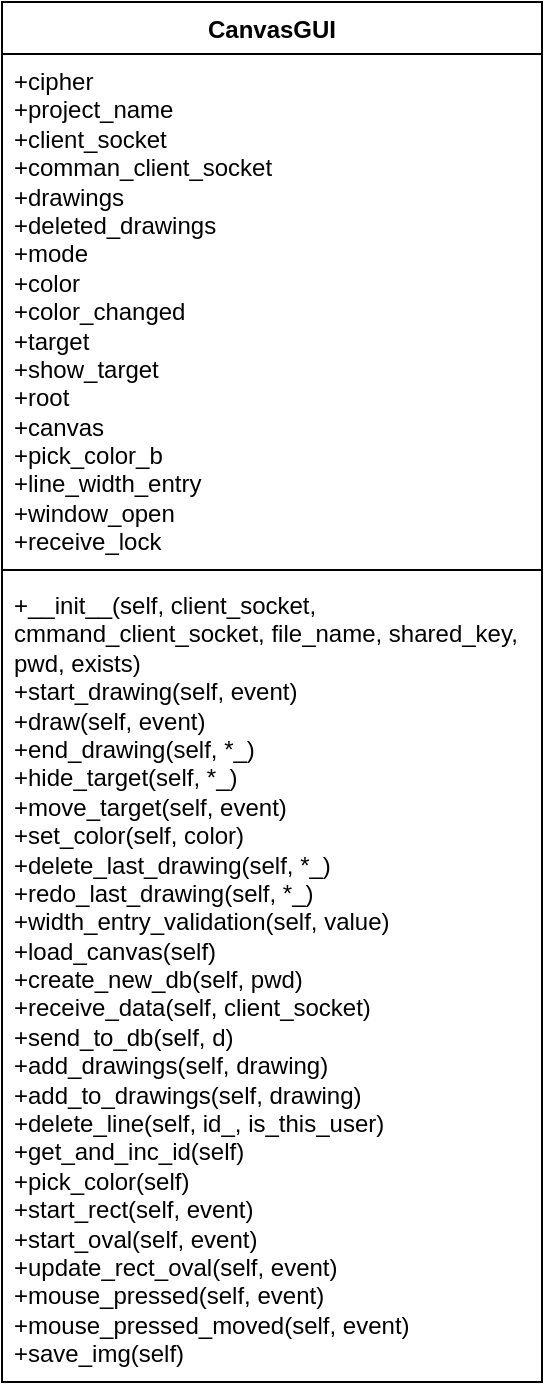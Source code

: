 <mxfile version="24.4.4" type="github">
  <diagram id="C5RBs43oDa-KdzZeNtuy" name="Page-1">
    <mxGraphModel dx="1050" dy="522" grid="1" gridSize="10" guides="1" tooltips="1" connect="1" arrows="1" fold="1" page="1" pageScale="1" pageWidth="827" pageHeight="1169" math="0" shadow="0">
      <root>
        <mxCell id="WIyWlLk6GJQsqaUBKTNV-0" />
        <mxCell id="WIyWlLk6GJQsqaUBKTNV-1" parent="WIyWlLk6GJQsqaUBKTNV-0" />
        <mxCell id="R6-TLBc1KQp7JGJJlesL-0" value="CanvasGUI" style="swimlane;fontStyle=1;align=center;verticalAlign=top;childLayout=stackLayout;horizontal=1;startSize=26;horizontalStack=0;resizeParent=1;resizeParentMax=0;resizeLast=0;collapsible=1;marginBottom=0;whiteSpace=wrap;html=1;" vertex="1" parent="WIyWlLk6GJQsqaUBKTNV-1">
          <mxGeometry x="250" y="20" width="270" height="690" as="geometry" />
        </mxCell>
        <mxCell id="R6-TLBc1KQp7JGJJlesL-1" value="+cipher&lt;div&gt;+project_name&lt;/div&gt;&lt;div&gt;+client_socket&lt;/div&gt;&lt;div&gt;+comman_client_socket&lt;/div&gt;&lt;div&gt;+drawings&lt;/div&gt;&lt;div&gt;+deleted_drawings&lt;/div&gt;&lt;div&gt;+mode&lt;/div&gt;&lt;div&gt;+color&lt;/div&gt;&lt;div&gt;+color_changed&lt;/div&gt;&lt;div&gt;+target&lt;/div&gt;&lt;div&gt;+show_target&lt;/div&gt;&lt;div&gt;+root&lt;/div&gt;&lt;div&gt;+canvas&lt;/div&gt;&lt;div&gt;+pick_color_b&lt;/div&gt;&lt;div&gt;+line_width_entry&lt;/div&gt;&lt;div&gt;+window_open&lt;/div&gt;&lt;div&gt;+receive_lock&lt;/div&gt;&lt;div&gt;&lt;br&gt;&lt;/div&gt;" style="text;strokeColor=none;fillColor=none;align=left;verticalAlign=top;spacingLeft=4;spacingRight=4;overflow=hidden;rotatable=0;points=[[0,0.5],[1,0.5]];portConstraint=eastwest;whiteSpace=wrap;html=1;" vertex="1" parent="R6-TLBc1KQp7JGJJlesL-0">
          <mxGeometry y="26" width="270" height="254" as="geometry" />
        </mxCell>
        <mxCell id="R6-TLBc1KQp7JGJJlesL-2" value="" style="line;strokeWidth=1;fillColor=none;align=left;verticalAlign=middle;spacingTop=-1;spacingLeft=3;spacingRight=3;rotatable=0;labelPosition=right;points=[];portConstraint=eastwest;strokeColor=inherit;" vertex="1" parent="R6-TLBc1KQp7JGJJlesL-0">
          <mxGeometry y="280" width="270" height="8" as="geometry" />
        </mxCell>
        <mxCell id="R6-TLBc1KQp7JGJJlesL-3" value="+__init__(self, client_socket, cmmand_client_socket, file_name, shared_key, pwd, exists)&lt;div&gt;+start_drawing(self, event)&lt;/div&gt;&lt;div&gt;+draw(self, event)&lt;/div&gt;&lt;div&gt;+end_drawing(self, *_)&lt;/div&gt;&lt;div&gt;+hide_target(self, *_)&lt;/div&gt;&lt;div&gt;+move_target(self, event)&lt;/div&gt;&lt;div&gt;+set_color(self, color)&lt;/div&gt;&lt;div&gt;+delete_last_drawing(self, *_)&lt;/div&gt;&lt;div&gt;+redo_last_drawing(self, *_)&lt;/div&gt;&lt;div&gt;+width_entry_validation(self, value)&lt;/div&gt;&lt;div&gt;+load_canvas(self)&lt;/div&gt;&lt;div&gt;+create_new_db(self, pwd)&lt;/div&gt;&lt;div&gt;+receive_data(self, client_socket)&lt;/div&gt;&lt;div&gt;+send_to_db(self, d)&lt;/div&gt;&lt;div&gt;+add_drawings(self, drawing)&lt;/div&gt;&lt;div&gt;+add_to_drawings(self, drawing)&lt;/div&gt;&lt;div&gt;+delete_line(self, id_, is_this_user)&lt;br&gt;+get_and_inc_id(self)&lt;/div&gt;&lt;div&gt;+pick_color(self)&lt;br&gt;+start_rect(self, event)&lt;br&gt;+start_oval(self, event)&lt;/div&gt;&lt;div&gt;+update_rect_oval(self, event)&lt;/div&gt;&lt;div&gt;+mouse_pressed(self, event)&lt;/div&gt;&lt;div&gt;+mouse_pressed_moved(self, event)&lt;br&gt;+save_img(self)&lt;/div&gt;" style="text;strokeColor=none;fillColor=none;align=left;verticalAlign=top;spacingLeft=4;spacingRight=4;overflow=hidden;rotatable=0;points=[[0,0.5],[1,0.5]];portConstraint=eastwest;whiteSpace=wrap;html=1;" vertex="1" parent="R6-TLBc1KQp7JGJJlesL-0">
          <mxGeometry y="288" width="270" height="402" as="geometry" />
        </mxCell>
      </root>
    </mxGraphModel>
  </diagram>
</mxfile>
